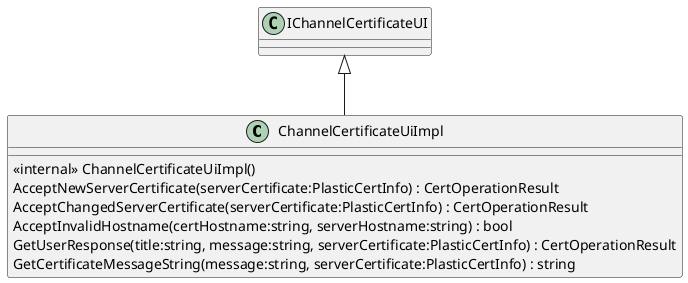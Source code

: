 @startuml
class ChannelCertificateUiImpl {
    <<internal>> ChannelCertificateUiImpl()
    AcceptNewServerCertificate(serverCertificate:PlasticCertInfo) : CertOperationResult
    AcceptChangedServerCertificate(serverCertificate:PlasticCertInfo) : CertOperationResult
    AcceptInvalidHostname(certHostname:string, serverHostname:string) : bool
    GetUserResponse(title:string, message:string, serverCertificate:PlasticCertInfo) : CertOperationResult
    GetCertificateMessageString(message:string, serverCertificate:PlasticCertInfo) : string
}
IChannelCertificateUI <|-- ChannelCertificateUiImpl
@enduml
